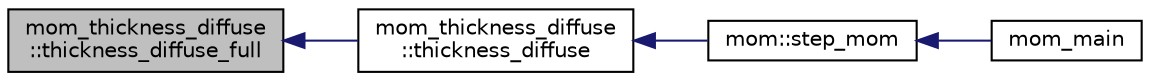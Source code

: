 digraph "mom_thickness_diffuse::thickness_diffuse_full"
{
 // INTERACTIVE_SVG=YES
  edge [fontname="Helvetica",fontsize="10",labelfontname="Helvetica",labelfontsize="10"];
  node [fontname="Helvetica",fontsize="10",shape=record];
  rankdir="LR";
  Node31 [label="mom_thickness_diffuse\l::thickness_diffuse_full",height=0.2,width=0.4,color="black", fillcolor="grey75", style="filled", fontcolor="black"];
  Node31 -> Node32 [dir="back",color="midnightblue",fontsize="10",style="solid",fontname="Helvetica"];
  Node32 [label="mom_thickness_diffuse\l::thickness_diffuse",height=0.2,width=0.4,color="black", fillcolor="white", style="filled",URL="$namespacemom__thickness__diffuse.html#a9506f374762ce6d5d12424a9314fad2f",tooltip="Calculates thickness diffusion coefficients and applies thickness diffusion to layer thicknesses..."];
  Node32 -> Node33 [dir="back",color="midnightblue",fontsize="10",style="solid",fontname="Helvetica"];
  Node33 [label="mom::step_mom",height=0.2,width=0.4,color="black", fillcolor="white", style="filled",URL="$namespacemom.html#a4c8332b095c6d295084089aa6b3b678a",tooltip="This subroutine orchestrates the time stepping of MOM. The adiabatic dynamics are stepped by calls to..."];
  Node33 -> Node34 [dir="back",color="midnightblue",fontsize="10",style="solid",fontname="Helvetica"];
  Node34 [label="mom_main",height=0.2,width=0.4,color="black", fillcolor="white", style="filled",URL="$MOM__driver_8F90.html#a08fffeb2d8e8acbf9ed4609be6d258c6"];
}
